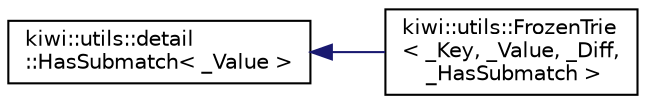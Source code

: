 digraph "Graphical Class Hierarchy"
{
 // LATEX_PDF_SIZE
  edge [fontname="Helvetica",fontsize="10",labelfontname="Helvetica",labelfontsize="10"];
  node [fontname="Helvetica",fontsize="10",shape=record];
  rankdir="LR";
  Node0 [label="kiwi::utils::detail\l::HasSubmatch\< _Value \>",height=0.2,width=0.4,color="black", fillcolor="white", style="filled",URL="$structkiwi_1_1utils_1_1detail_1_1HasSubmatch.html",tooltip=" "];
  Node0 -> Node1 [dir="back",color="midnightblue",fontsize="10",style="solid",fontname="Helvetica"];
  Node1 [label="kiwi::utils::FrozenTrie\l\< _Key, _Value, _Diff,\l _HasSubmatch \>",height=0.2,width=0.4,color="black", fillcolor="white", style="filled",URL="$classkiwi_1_1utils_1_1FrozenTrie.html",tooltip=" "];
}
